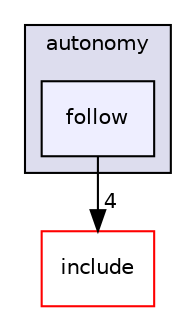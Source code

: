 digraph "/root/scrimmage/scrimmage/src/plugins/autonomy/follow" {
  compound=true
  node [ fontsize="10", fontname="Helvetica"];
  edge [ labelfontsize="10", labelfontname="Helvetica"];
  subgraph clusterdir_9a5cd39d655c6343ef9bc0ff48b9632e {
    graph [ bgcolor="#ddddee", pencolor="black", label="autonomy" fontname="Helvetica", fontsize="10", URL="dir_9a5cd39d655c6343ef9bc0ff48b9632e.html"]
  dir_8709b2fc64d328f1bbe473c75dd64e76 [shape=box, label="follow", style="filled", fillcolor="#eeeeff", pencolor="black", URL="dir_8709b2fc64d328f1bbe473c75dd64e76.html"];
  }
  dir_d44c64559bbebec7f509842c48db8b23 [shape=box label="include" fillcolor="white" style="filled" color="red" URL="dir_d44c64559bbebec7f509842c48db8b23.html"];
  dir_8709b2fc64d328f1bbe473c75dd64e76->dir_d44c64559bbebec7f509842c48db8b23 [headlabel="4", labeldistance=1.5 headhref="dir_000172_000004.html"];
}
